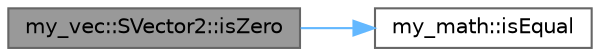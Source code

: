 digraph "my_vec::SVector2::isZero"
{
 // LATEX_PDF_SIZE
  bgcolor="transparent";
  edge [fontname=Helvetica,fontsize=10,labelfontname=Helvetica,labelfontsize=10];
  node [fontname=Helvetica,fontsize=10,shape=box,height=0.2,width=0.4];
  rankdir="LR";
  Node1 [id="Node000001",label="my_vec::SVector2::isZero",height=0.2,width=0.4,color="gray40", fillcolor="grey60", style="filled", fontcolor="black",tooltip="このベクトルが0ならばtrue"];
  Node1 -> Node2 [id="edge1_Node000001_Node000002",color="steelblue1",style="solid",tooltip=" "];
  Node2 [id="Node000002",label="my_math::isEqual",height=0.2,width=0.4,color="grey40", fillcolor="white", style="filled",URL="$namespacemy__math.html#a9213fc924eef19511f8dd65b7b488f8d",tooltip="C++において，小数同士の計算は誤差が出てしまう．誤差込みで値が等しいか調べる．"];
}
